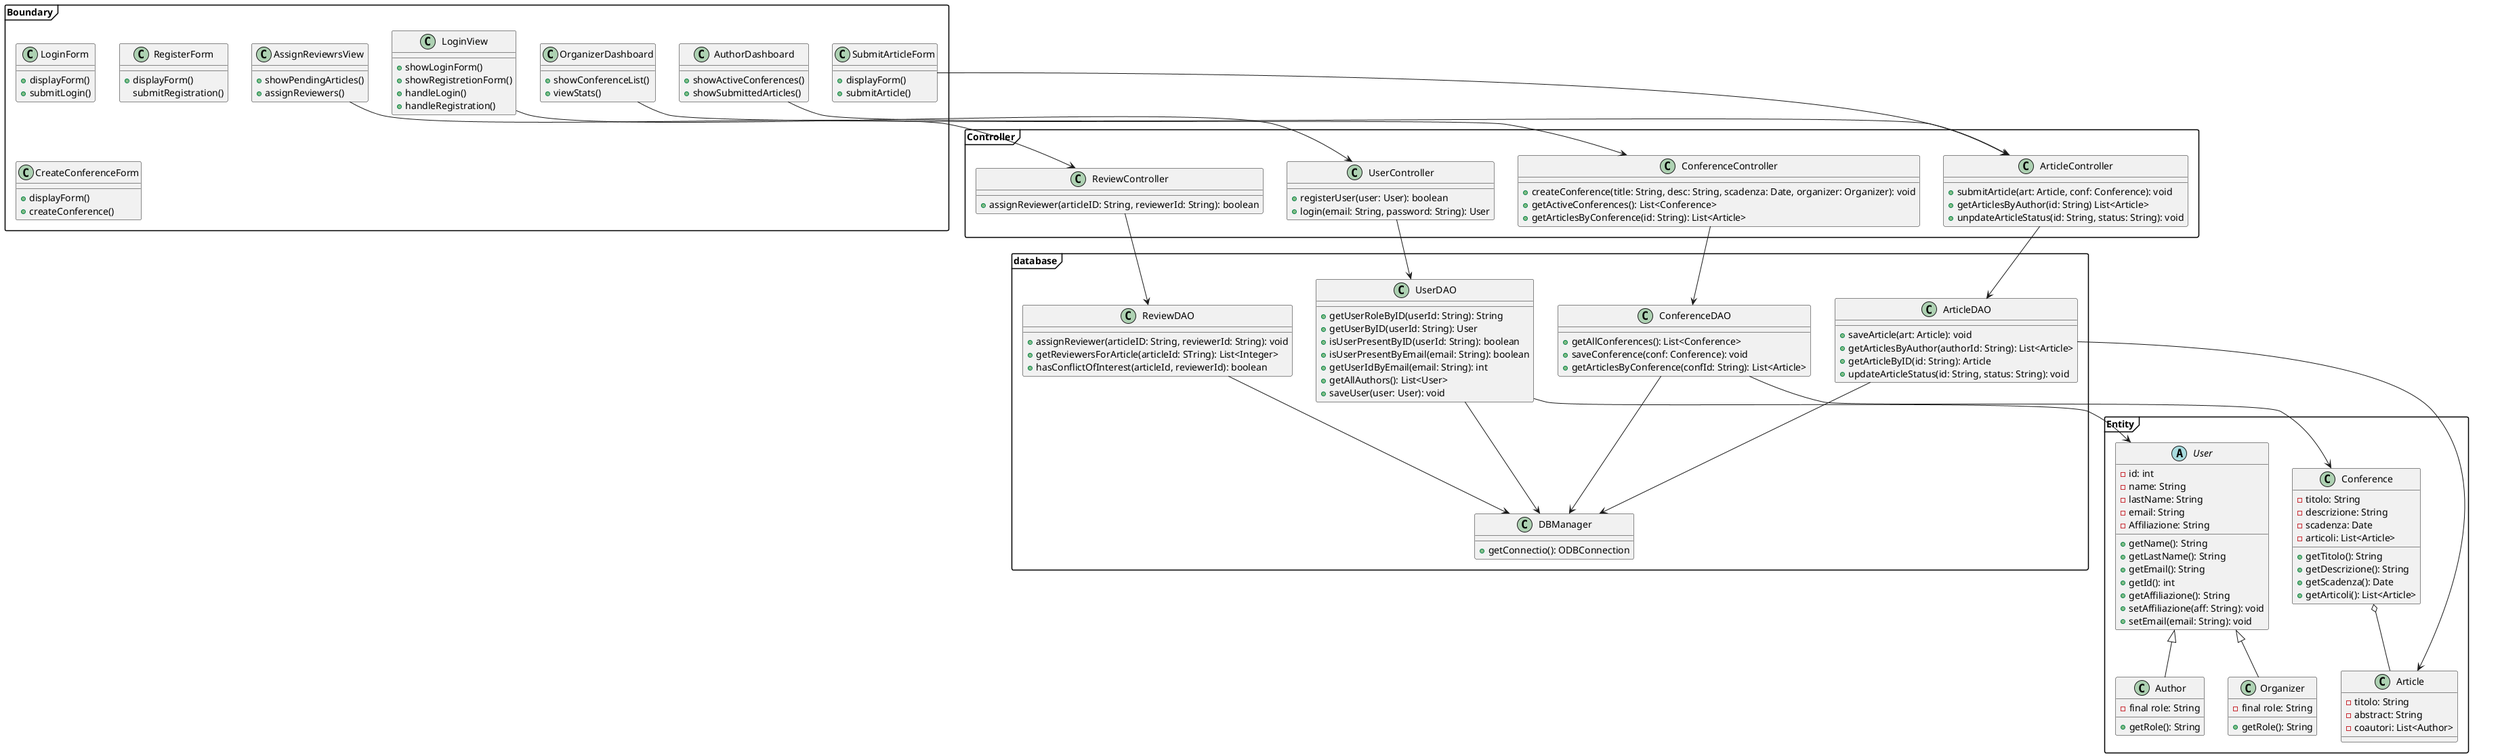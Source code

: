 @startuml
skinparam packageStyle frame

package database {
  class UserDAO {
    + getUserRoleByID(userId: String): String		
    + getUserByID(userId: String): User
    + isUserPresentByID(userId: String): boolean
    + isUserPresentByEmail(email: String): boolean
    + getUserIdByEmail(email: String): int
    + getAllAuthors(): List<User>
    + saveUser(user: User): void
  }
  
  class ConferenceDAO {
    + getAllConferences(): List<Conference>
    + saveConference(conf: Conference): void
    + getArticlesByConference(confId: String): List<Article>
  }
  
  class ArticleDAO {
    + saveArticle(art: Article): void
    + getArticlesByAuthor(authorId: String): List<Article>
    + getArticleByID(id: String): Article
    + updateArticleStatus(id: String, status: String): void
  }
  
  class ReviewDAO {
    + assignReviewer(articleID: String, reviewerId: String): void
    + getReviewersForArticle(articleId: STring): List<Integer>
    + hasConflictOfInterest(articleId, reviewerId): boolean
  }

  class DBManager {
    + getConnectio(): ODBConnection
  }

  UserDAO --> DBManager
  ConferenceDAO --> DBManager
  ArticleDAO --> DBManager
  ReviewDAO --> DBManager
}

package Entity {

  abstract class User {
    - id: int
    - name: String
    - lastName: String
    - email: String
    - Affiliazione: String
    + getName(): String
    + getLastName(): String
    + getEmail(): String
    + getId(): int
    + getAffiliazione(): String
    + setAffiliazione(aff: String): void
    + setEmail(email: String): void
  }

  class Author {
    - final role: String
    + getRole(): String
  }

  class Organizer {
    - final role: String
    + getRole(): String
  }

  class Article {
    - titolo: String
    - abstract: String
    - coautori: List<Author>
  }
  
  class Conference {
    - titolo: String
    - descrizione: String
    - scadenza: Date
    - articoli: List<Article>
    + getTitolo(): String
    + getDescrizione(): String
    + getScadenza(): Date
    + getArticoli(): List<Article>
  }

  User <|-- Author
  User <|-- Organizer
  Conference o-- Article
}

package Controller {
  class UserController {
    + registerUser(user: User): boolean
    + login(email: String, password: String): User
  }
  class ConferenceController {
    + createConference(title: String, desc: String, scadenza: Date, organizer: Organizer): void
    + getActiveConferences(): List<Conference>
    + getArticlesByConference(id: String): List<Article>
  }
  
  class ArticleController {
    + submitArticle(art: Article, conf: Conference): void
    + getArticlesByAuthor(id: String) List<Article>
    + unpdateArticleStatus(id: String, status: String): void
  }

  class ReviewController {
    + assignReviewer(articleID: String, reviewerId: String): boolean
  }
}

package Boundary {
  class LoginView {
    + showLoginForm()
    + showRegistretionForm()
    + handleLogin()
    + handleRegistration()
  }
  class LoginForm{
    +displayForm()
    +submitLogin()
  }
  class RegisterForm{
    +displayForm()
    submitRegistration()
  }
  
  class AuthorDashboard {
    + showActiveConferences()
    + showSubmittedArticles()
  }
  
  class SubmitArticleForm {
    + displayForm()
    + submitArticle()
  }
  
  class OrganizerDashboard {
    + showConferenceList()
    + viewStats()
  }
  
  class CreateConferenceForm {
    + displayForm()
    + createConference()
  }
  
  class AssignReviewrsView {
    + showPendingArticles()
    + assignReviewers()
  }
  
}

UserDAO --> User
ArticleDAO --> Article
ConferenceDAO --> Conference
LoginView --> UserController
AuthorDashboard --> ArticleController
SubmitArticleForm --> ArticleController
OrganizerDashboard --> ConferenceController
AssignReviewrsView --> ReviewController
UserController --> UserDAO
ArticleController --> ArticleDAO
ConferenceController --> ConferenceDAO
ReviewController --> ReviewDAO
@enduml
